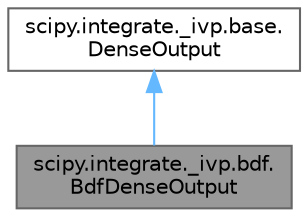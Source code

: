 digraph "scipy.integrate._ivp.bdf.BdfDenseOutput"
{
 // LATEX_PDF_SIZE
  bgcolor="transparent";
  edge [fontname=Helvetica,fontsize=10,labelfontname=Helvetica,labelfontsize=10];
  node [fontname=Helvetica,fontsize=10,shape=box,height=0.2,width=0.4];
  Node1 [id="Node000001",label="scipy.integrate._ivp.bdf.\lBdfDenseOutput",height=0.2,width=0.4,color="gray40", fillcolor="grey60", style="filled", fontcolor="black",tooltip=" "];
  Node2 -> Node1 [id="edge1_Node000001_Node000002",dir="back",color="steelblue1",style="solid",tooltip=" "];
  Node2 [id="Node000002",label="scipy.integrate._ivp.base.\lDenseOutput",height=0.2,width=0.4,color="gray40", fillcolor="white", style="filled",URL="$db/d81/classscipy_1_1integrate_1_1__ivp_1_1base_1_1DenseOutput.html",tooltip=" "];
}
